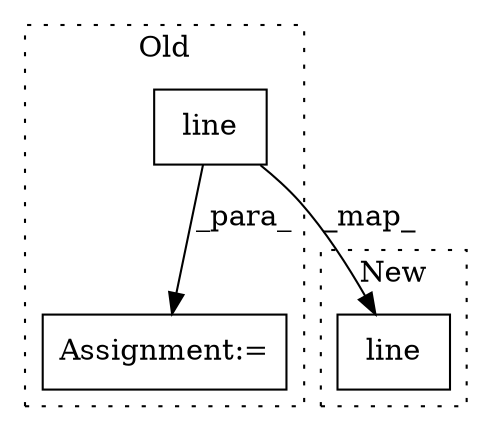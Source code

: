 digraph G {
subgraph cluster0 {
1 [label="line" a="32" s="9635,9673" l="5,1" shape="box"];
3 [label="Assignment:=" a="7" s="9629" l="1" shape="box"];
label = "Old";
style="dotted";
}
subgraph cluster1 {
2 [label="line" a="32" s="9605,9643" l="5,1" shape="box"];
label = "New";
style="dotted";
}
1 -> 3 [label="_para_"];
1 -> 2 [label="_map_"];
}